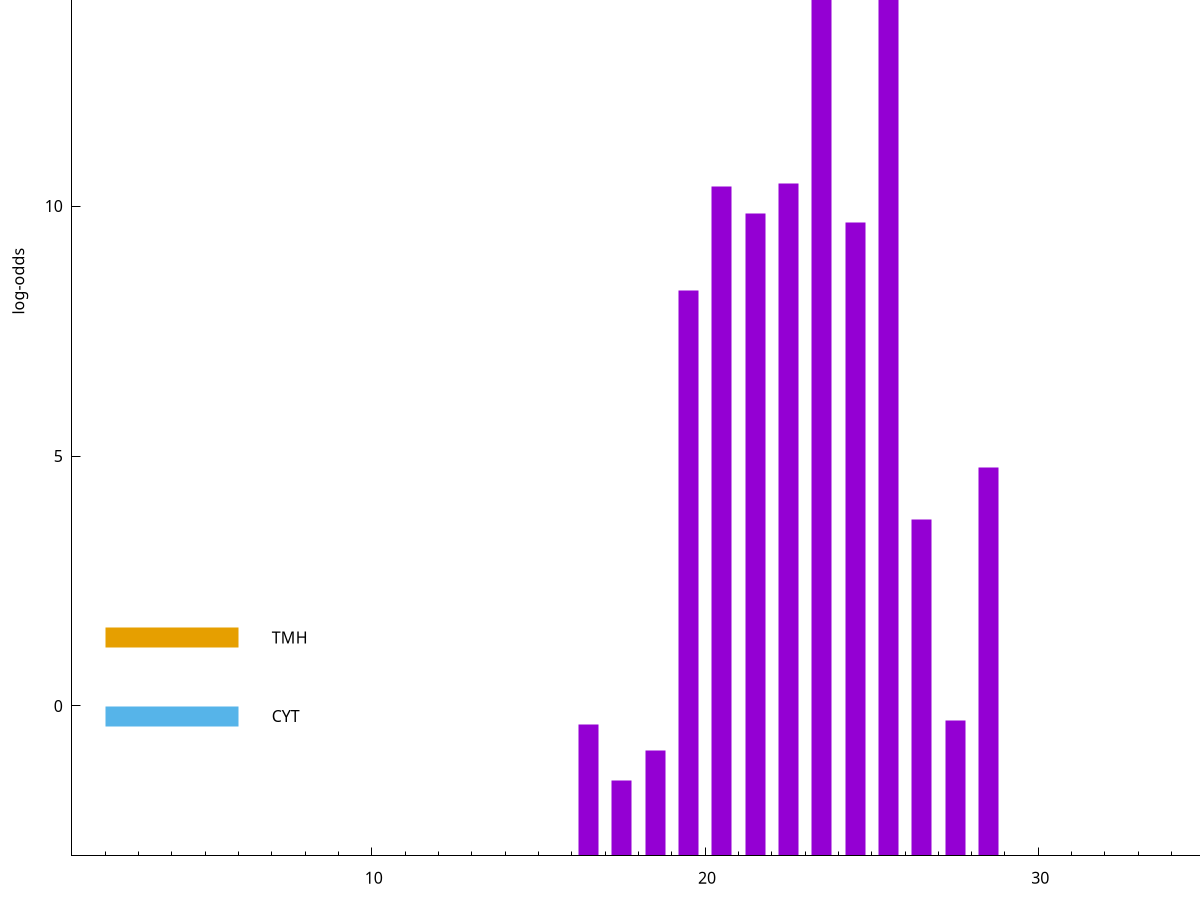 set title "LipoP predictions for SRR4017895.gff"
set size 2., 1.4
set xrange [1:70] 
set mxtics 10
set yrange [-3:20]
set y2range [0:23]
set ylabel "log-odds"
set term postscript eps color solid "Helvetica" 30
set output "SRR4017895.gff.eps"
set arrow from 2,16.4743 to 6,16.4743 nohead lt 1 lw 20
set label "SpI" at 7,16.4743
set arrow from 2,1.36731 to 6,1.36731 nohead lt 4 lw 20
set label "TMH" at 7,1.36731
set arrow from 2,-0.200913 to 6,-0.200913 nohead lt 3 lw 20
set label "CYT" at 7,-0.200913
set arrow from 2,16.4743 to 6,16.4743 nohead lt 1 lw 20
set label "SpI" at 7,16.4743
# NOTE: The scores below are the log-odds scores with the threshold
# NOTE: subtracted (a hack to make gnuplot make the histogram all
# NOTE: look nice).
plot "-" axes x1y2 title "" with impulses lt 1 lw 20
25.500000 18.750300
23.500000 17.923800
22.500000 13.448100
20.500000 13.393500
21.500000 12.844240
24.500000 12.676760
19.500000 11.314210
28.500000 7.779490
26.500000 6.722400
27.500000 2.699550
16.500000 2.624646
18.500000 2.107035
17.500000 1.510480
14.500000 0.012170
e
exit
